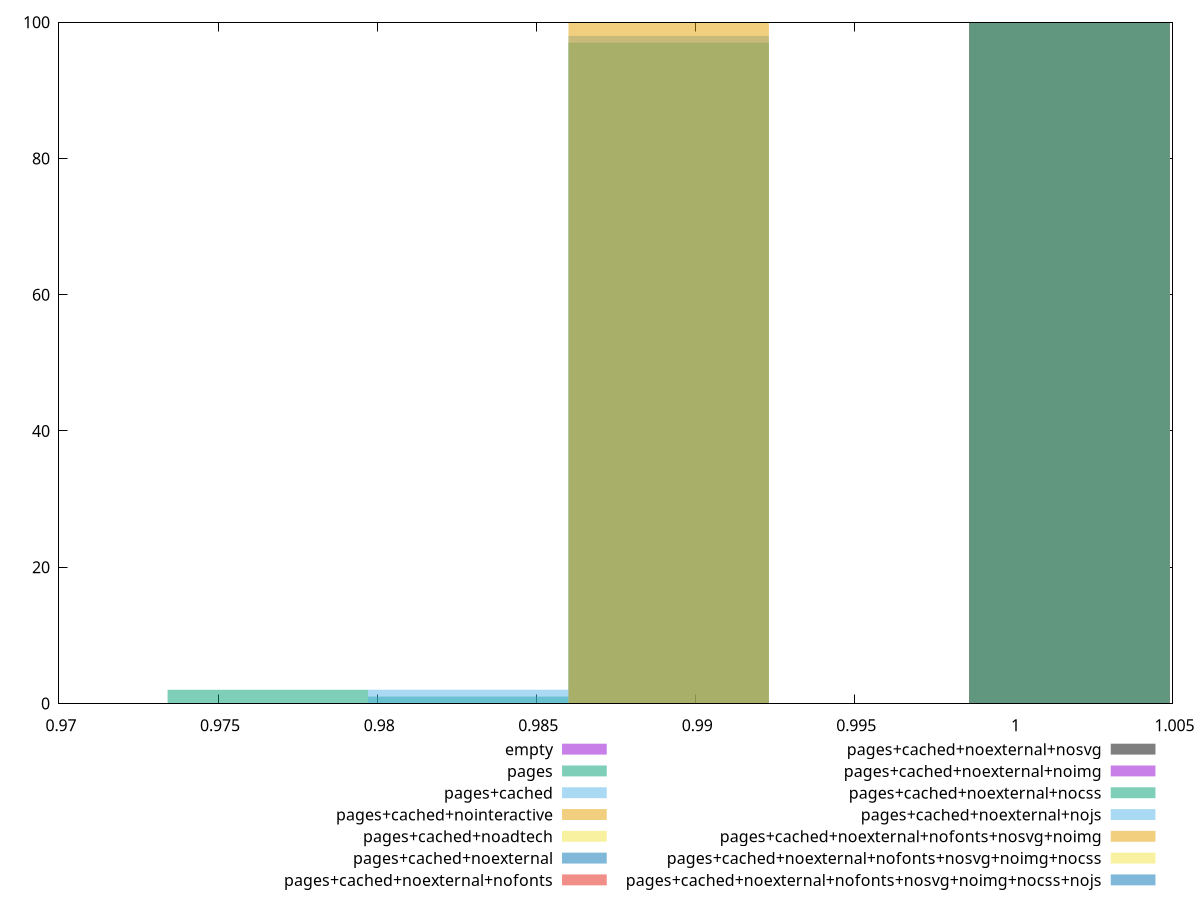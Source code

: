 reset
set terminal svg size 640, 620 enhanced background rgb 'white'
set output "report_00007_2020-12-11T15:55:29.892Z/bootup-time/comparison/histogram/all_score.svg"

$empty <<EOF
1.0017645569975007 100
EOF

$pages <<EOF
0.9765629329220918 2
0.982863338940944 1
0.9891637449597962 97
EOF

$pagesCached <<EOF
0.9891637449597962 98
0.982863338940944 2
EOF

$pagesCachedNointeractive <<EOF
0.9891637449597962 100
EOF

$pagesCachedNoadtech <<EOF
1.0017645569975007 100
EOF

$pagesCachedNoexternal <<EOF
1.0017645569975007 100
EOF

$pagesCachedNoexternalNofonts <<EOF
1.0017645569975007 100
EOF

$pagesCachedNoexternalNosvg <<EOF
1.0017645569975007 100
EOF

$pagesCachedNoexternalNoimg <<EOF
1.0017645569975007 100
EOF

$pagesCachedNoexternalNocss <<EOF
1.0017645569975007 100
EOF

$pagesCachedNoexternalNojs <<EOF
1.0017645569975007 100
EOF

$pagesCachedNoexternalNofontsNosvgNoimg <<EOF
1.0017645569975007 100
EOF

$pagesCachedNoexternalNofontsNosvgNoimgNocss <<EOF
1.0017645569975007 100
EOF

$pagesCachedNoexternalNofontsNosvgNoimgNocssNojs <<EOF
1.0017645569975007 100
EOF

set key outside below
set boxwidth 0.006300406018852205
set yrange [0:100]
set style fill transparent solid 0.5 noborder

plot \
  $empty title "empty" with boxes, \
  $pages title "pages" with boxes, \
  $pagesCached title "pages+cached" with boxes, \
  $pagesCachedNointeractive title "pages+cached+nointeractive" with boxes, \
  $pagesCachedNoadtech title "pages+cached+noadtech" with boxes, \
  $pagesCachedNoexternal title "pages+cached+noexternal" with boxes, \
  $pagesCachedNoexternalNofonts title "pages+cached+noexternal+nofonts" with boxes, \
  $pagesCachedNoexternalNosvg title "pages+cached+noexternal+nosvg" with boxes, \
  $pagesCachedNoexternalNoimg title "pages+cached+noexternal+noimg" with boxes, \
  $pagesCachedNoexternalNocss title "pages+cached+noexternal+nocss" with boxes, \
  $pagesCachedNoexternalNojs title "pages+cached+noexternal+nojs" with boxes, \
  $pagesCachedNoexternalNofontsNosvgNoimg title "pages+cached+noexternal+nofonts+nosvg+noimg" with boxes, \
  $pagesCachedNoexternalNofontsNosvgNoimgNocss title "pages+cached+noexternal+nofonts+nosvg+noimg+nocss" with boxes, \
  $pagesCachedNoexternalNofontsNosvgNoimgNocssNojs title "pages+cached+noexternal+nofonts+nosvg+noimg+nocss+nojs" with boxes, \


reset